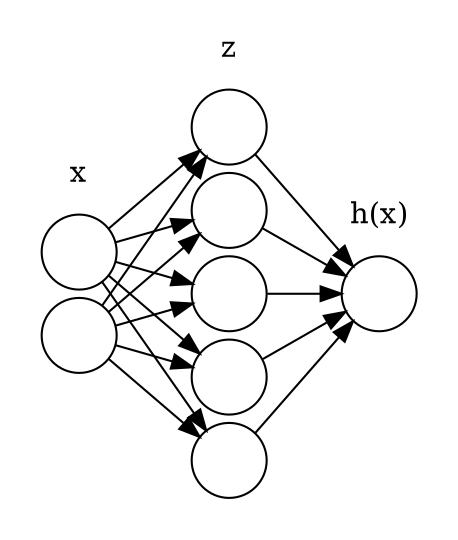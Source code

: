 digraph G {
	compound = true;
    rankdir=LR;
    splines=line;
    nodesep=.05;
    
    node [label=""];
    ordering=out;
 
	subgraph cluster_0 {
		rank=same;
		color=white;
                node [style=solid, shape=circle];
		x1 x2;
		label = "x";
	}

	subgraph cluster_1 {
		rank=same;
		color=white;
                node [style=solid, shape=circle];
		z1 z2 z3 z4 z5;
		label = "z";
	}

	subgraph cluster_2 {
		rank=same;
		color=white;
                node [style=solid, shape=circle];
		h1;
		label = "h(x)";
	}

	{x1 x2} -> {z1 z2 z3 z4 z5};
	{z1 z2 z3 z4 z5} -> h1;

}